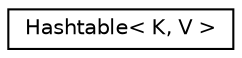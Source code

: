 digraph "Graphical Class Hierarchy"
{
  edge [fontname="Helvetica",fontsize="10",labelfontname="Helvetica",labelfontsize="10"];
  node [fontname="Helvetica",fontsize="10",shape=record];
  rankdir="LR";
  Node1 [label="Hashtable\< K, V \>",height=0.2,width=0.4,color="black", fillcolor="white", style="filled",URL="$classHashtable.html"];
}
